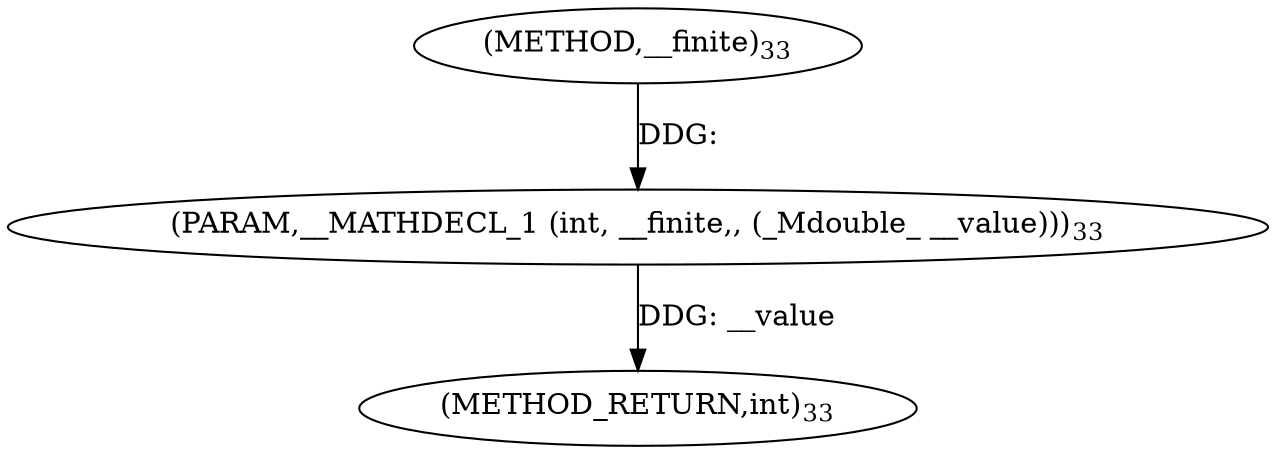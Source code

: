 digraph "__finite" {  
"20518" [label = <(METHOD,__finite)<SUB>33</SUB>> ]
"20520" [label = <(METHOD_RETURN,int)<SUB>33</SUB>> ]
"20519" [label = <(PARAM,__MATHDECL_1 (int, __finite,, (_Mdouble_ __value)))<SUB>33</SUB>> ]
  "20519" -> "20520"  [ label = "DDG: __value"] 
  "20518" -> "20519"  [ label = "DDG: "] 
}
